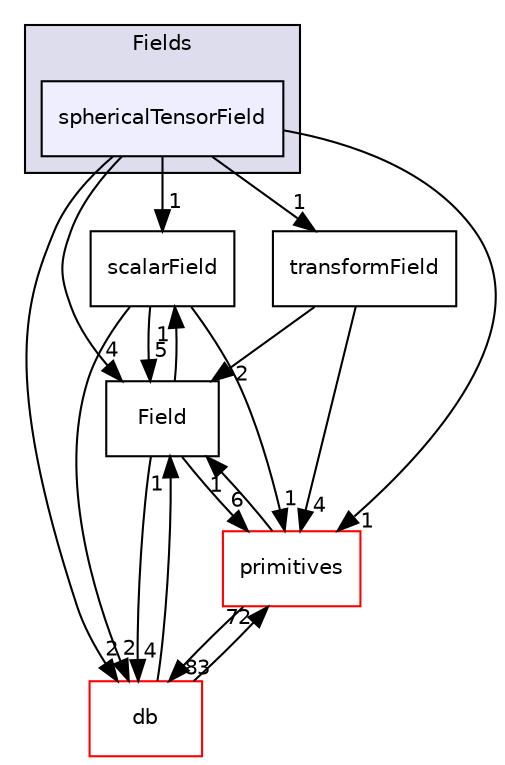 digraph "src/OpenFOAM/fields/Fields/sphericalTensorField" {
  bgcolor=transparent;
  compound=true
  node [ fontsize="10", fontname="Helvetica"];
  edge [ labelfontsize="10", labelfontname="Helvetica"];
  subgraph clusterdir_7d364942a13d3ce50f6681364b448a98 {
    graph [ bgcolor="#ddddee", pencolor="black", label="Fields" fontname="Helvetica", fontsize="10", URL="dir_7d364942a13d3ce50f6681364b448a98.html"]
  dir_37dd404a63ef74f7b47a102c46dbe3e2 [shape=box, label="sphericalTensorField", style="filled", fillcolor="#eeeeff", pencolor="black", URL="dir_37dd404a63ef74f7b47a102c46dbe3e2.html"];
  }
  dir_b42389b3b00332abd8b13e71b76b692b [shape=box label="scalarField" URL="dir_b42389b3b00332abd8b13e71b76b692b.html"];
  dir_85895b1330cd43ea2abb27d8de109280 [shape=box label="transformField" URL="dir_85895b1330cd43ea2abb27d8de109280.html"];
  dir_4ebd9bc21e2e523c28661f024575b5ba [shape=box label="Field" URL="dir_4ebd9bc21e2e523c28661f024575b5ba.html"];
  dir_63c634f7a7cfd679ac26c67fb30fc32f [shape=box label="db" color="red" URL="dir_63c634f7a7cfd679ac26c67fb30fc32f.html"];
  dir_3e50f45338116b169052b428016851aa [shape=box label="primitives" color="red" URL="dir_3e50f45338116b169052b428016851aa.html"];
  dir_b42389b3b00332abd8b13e71b76b692b->dir_4ebd9bc21e2e523c28661f024575b5ba [headlabel="5", labeldistance=1.5 headhref="dir_002045_002041.html"];
  dir_b42389b3b00332abd8b13e71b76b692b->dir_63c634f7a7cfd679ac26c67fb30fc32f [headlabel="2", labeldistance=1.5 headhref="dir_002045_001952.html"];
  dir_b42389b3b00332abd8b13e71b76b692b->dir_3e50f45338116b169052b428016851aa [headlabel="1", labeldistance=1.5 headhref="dir_002045_002324.html"];
  dir_37dd404a63ef74f7b47a102c46dbe3e2->dir_b42389b3b00332abd8b13e71b76b692b [headlabel="1", labeldistance=1.5 headhref="dir_002046_002045.html"];
  dir_37dd404a63ef74f7b47a102c46dbe3e2->dir_85895b1330cd43ea2abb27d8de109280 [headlabel="1", labeldistance=1.5 headhref="dir_002046_002050.html"];
  dir_37dd404a63ef74f7b47a102c46dbe3e2->dir_4ebd9bc21e2e523c28661f024575b5ba [headlabel="4", labeldistance=1.5 headhref="dir_002046_002041.html"];
  dir_37dd404a63ef74f7b47a102c46dbe3e2->dir_63c634f7a7cfd679ac26c67fb30fc32f [headlabel="2", labeldistance=1.5 headhref="dir_002046_001952.html"];
  dir_37dd404a63ef74f7b47a102c46dbe3e2->dir_3e50f45338116b169052b428016851aa [headlabel="1", labeldistance=1.5 headhref="dir_002046_002324.html"];
  dir_85895b1330cd43ea2abb27d8de109280->dir_4ebd9bc21e2e523c28661f024575b5ba [headlabel="2", labeldistance=1.5 headhref="dir_002050_002041.html"];
  dir_85895b1330cd43ea2abb27d8de109280->dir_3e50f45338116b169052b428016851aa [headlabel="4", labeldistance=1.5 headhref="dir_002050_002324.html"];
  dir_4ebd9bc21e2e523c28661f024575b5ba->dir_b42389b3b00332abd8b13e71b76b692b [headlabel="1", labeldistance=1.5 headhref="dir_002041_002045.html"];
  dir_4ebd9bc21e2e523c28661f024575b5ba->dir_63c634f7a7cfd679ac26c67fb30fc32f [headlabel="4", labeldistance=1.5 headhref="dir_002041_001952.html"];
  dir_4ebd9bc21e2e523c28661f024575b5ba->dir_3e50f45338116b169052b428016851aa [headlabel="6", labeldistance=1.5 headhref="dir_002041_002324.html"];
  dir_63c634f7a7cfd679ac26c67fb30fc32f->dir_4ebd9bc21e2e523c28661f024575b5ba [headlabel="1", labeldistance=1.5 headhref="dir_001952_002041.html"];
  dir_63c634f7a7cfd679ac26c67fb30fc32f->dir_3e50f45338116b169052b428016851aa [headlabel="72", labeldistance=1.5 headhref="dir_001952_002324.html"];
  dir_3e50f45338116b169052b428016851aa->dir_4ebd9bc21e2e523c28661f024575b5ba [headlabel="1", labeldistance=1.5 headhref="dir_002324_002041.html"];
  dir_3e50f45338116b169052b428016851aa->dir_63c634f7a7cfd679ac26c67fb30fc32f [headlabel="83", labeldistance=1.5 headhref="dir_002324_001952.html"];
}
